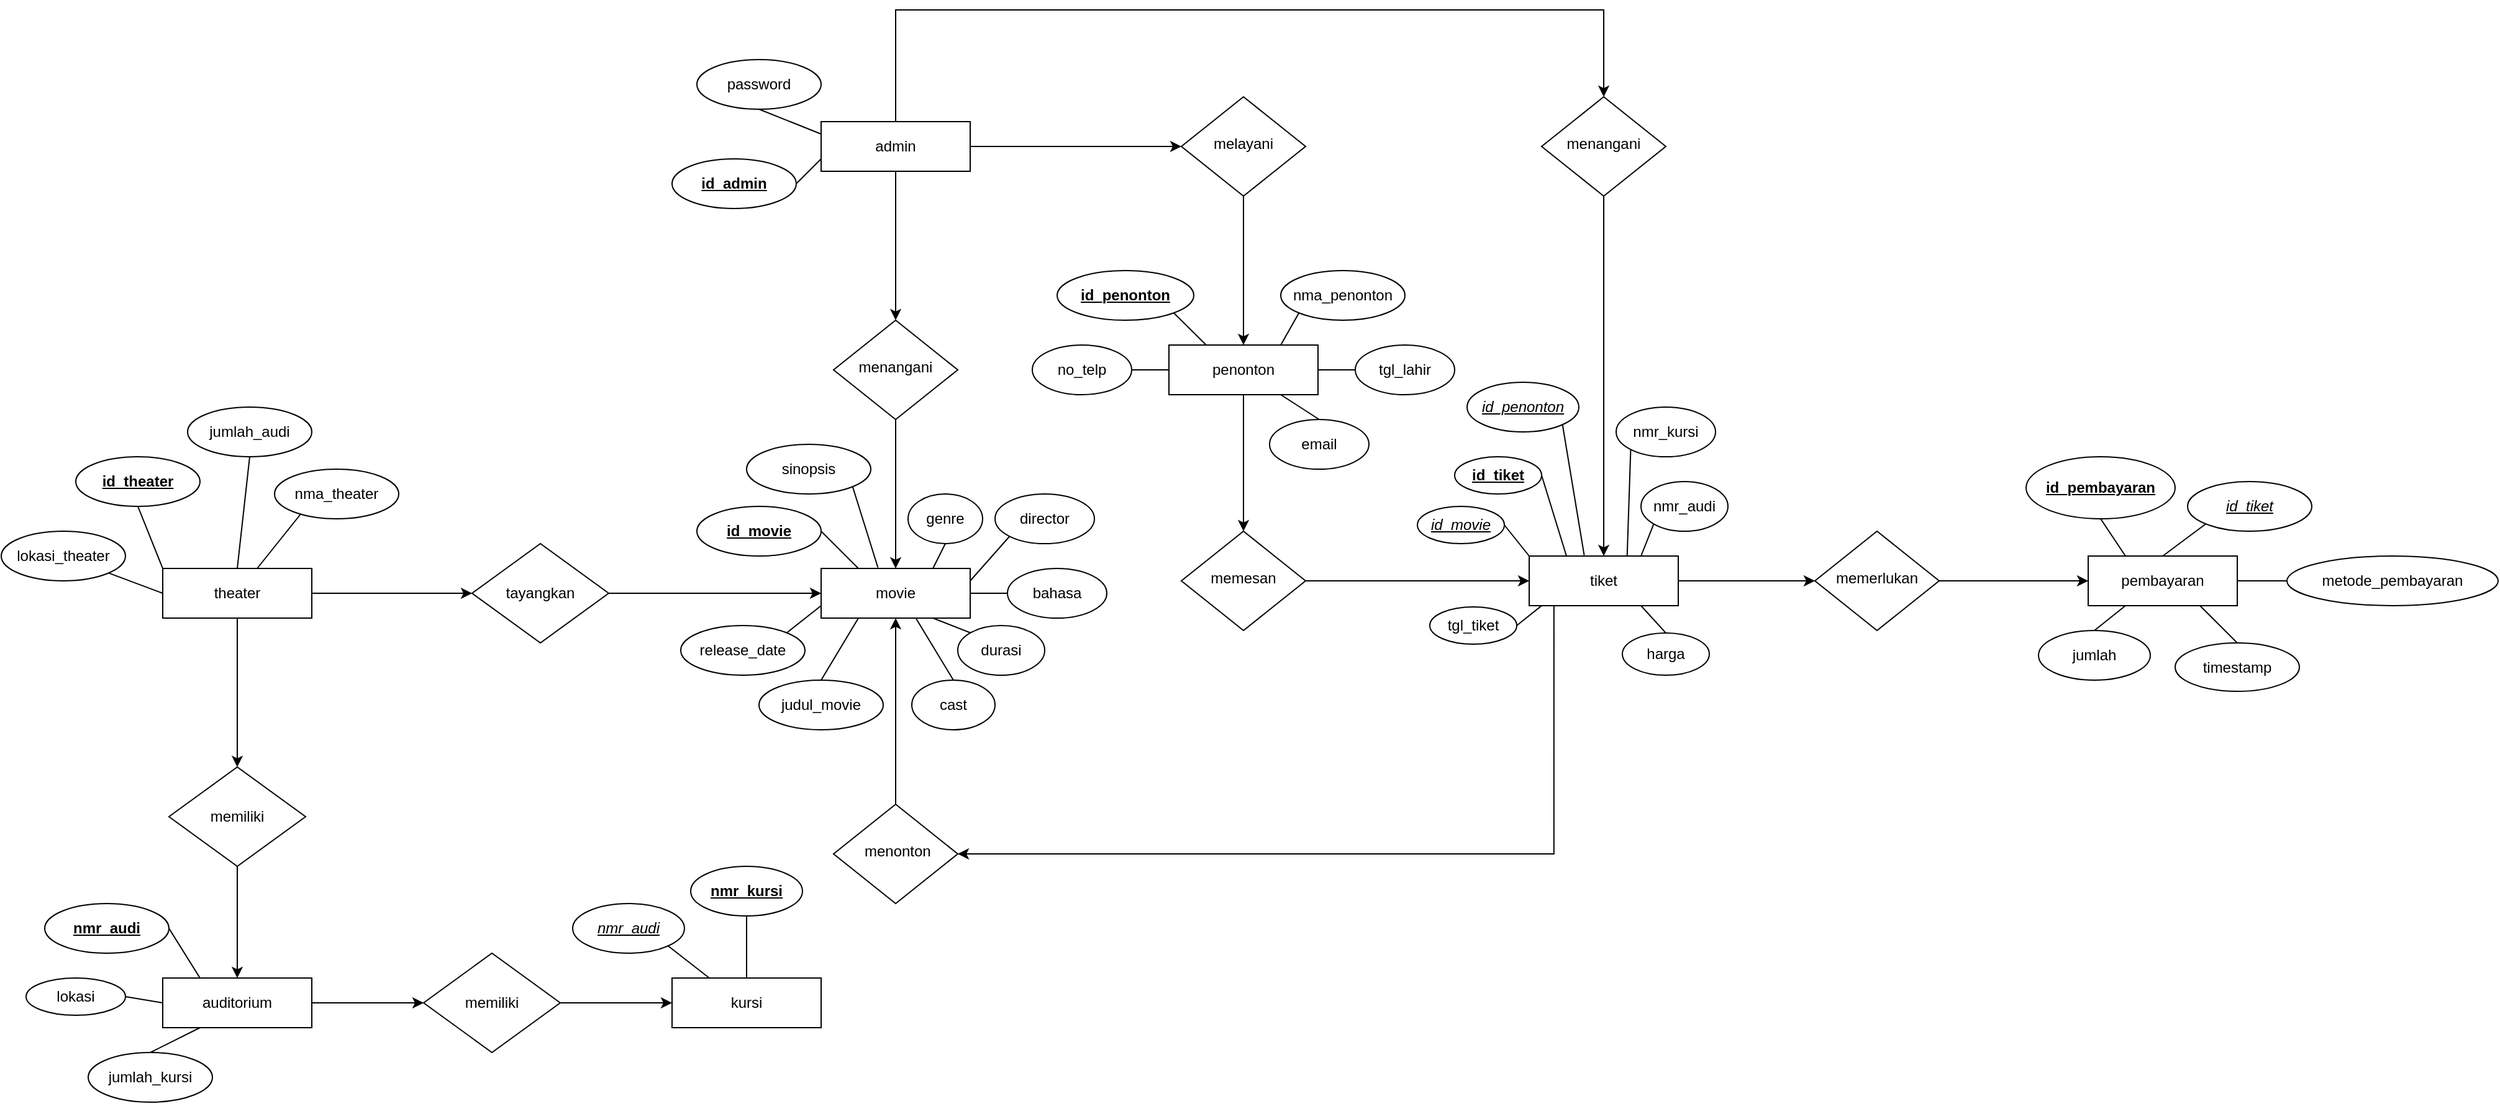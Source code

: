 <mxfile version="22.0.7" type="github">
  <diagram id="C5RBs43oDa-KdzZeNtuy" name="Page-1">
    <mxGraphModel dx="1035" dy="1710" grid="1" gridSize="10" guides="1" tooltips="1" connect="1" arrows="1" fold="1" page="1" pageScale="1" pageWidth="827" pageHeight="1169" math="0" shadow="0">
      <root>
        <mxCell id="WIyWlLk6GJQsqaUBKTNV-0" />
        <mxCell id="WIyWlLk6GJQsqaUBKTNV-1" parent="WIyWlLk6GJQsqaUBKTNV-0" />
        <mxCell id="_PKyM5IX76t0KB1Gp7Ri-10" style="edgeStyle=orthogonalEdgeStyle;rounded=0;orthogonalLoop=1;jettySize=auto;html=1;exitX=1;exitY=0.5;exitDx=0;exitDy=0;entryX=0;entryY=0.5;entryDx=0;entryDy=0;" parent="WIyWlLk6GJQsqaUBKTNV-1" source="WIyWlLk6GJQsqaUBKTNV-3" target="WIyWlLk6GJQsqaUBKTNV-6" edge="1">
          <mxGeometry relative="1" as="geometry" />
        </mxCell>
        <mxCell id="_PKyM5IX76t0KB1Gp7Ri-12" style="edgeStyle=orthogonalEdgeStyle;rounded=0;orthogonalLoop=1;jettySize=auto;html=1;exitX=0.5;exitY=1;exitDx=0;exitDy=0;entryX=0.5;entryY=0;entryDx=0;entryDy=0;" parent="WIyWlLk6GJQsqaUBKTNV-1" source="WIyWlLk6GJQsqaUBKTNV-3" target="_PKyM5IX76t0KB1Gp7Ri-1" edge="1">
          <mxGeometry relative="1" as="geometry" />
        </mxCell>
        <mxCell id="siYbV0HiUOZwd2Igdg8H-30" style="rounded=0;orthogonalLoop=1;jettySize=auto;html=1;exitX=0;exitY=0.75;exitDx=0;exitDy=0;entryX=1;entryY=0.5;entryDx=0;entryDy=0;endArrow=none;endFill=0;" edge="1" parent="WIyWlLk6GJQsqaUBKTNV-1" source="WIyWlLk6GJQsqaUBKTNV-3" target="siYbV0HiUOZwd2Igdg8H-27">
          <mxGeometry relative="1" as="geometry" />
        </mxCell>
        <mxCell id="siYbV0HiUOZwd2Igdg8H-31" style="rounded=0;orthogonalLoop=1;jettySize=auto;html=1;exitX=0;exitY=0.25;exitDx=0;exitDy=0;entryX=0.5;entryY=1;entryDx=0;entryDy=0;endArrow=none;endFill=0;" edge="1" parent="WIyWlLk6GJQsqaUBKTNV-1" source="WIyWlLk6GJQsqaUBKTNV-3" target="siYbV0HiUOZwd2Igdg8H-29">
          <mxGeometry relative="1" as="geometry" />
        </mxCell>
        <mxCell id="siYbV0HiUOZwd2Igdg8H-51" style="edgeStyle=orthogonalEdgeStyle;rounded=0;orthogonalLoop=1;jettySize=auto;html=1;exitX=0.5;exitY=0;exitDx=0;exitDy=0;entryX=0.5;entryY=0;entryDx=0;entryDy=0;" edge="1" parent="WIyWlLk6GJQsqaUBKTNV-1" source="WIyWlLk6GJQsqaUBKTNV-3" target="siYbV0HiUOZwd2Igdg8H-52">
          <mxGeometry relative="1" as="geometry">
            <mxPoint x="1380" y="-1130" as="targetPoint" />
            <Array as="points">
              <mxPoint x="900" y="-1080" />
              <mxPoint x="1470" y="-1080" />
            </Array>
          </mxGeometry>
        </mxCell>
        <mxCell id="WIyWlLk6GJQsqaUBKTNV-3" value="admin" style="rounded=1;whiteSpace=wrap;html=1;fontSize=12;glass=0;strokeWidth=1;shadow=0;arcSize=0;" parent="WIyWlLk6GJQsqaUBKTNV-1" vertex="1">
          <mxGeometry x="840" y="-990" width="120" height="40" as="geometry" />
        </mxCell>
        <mxCell id="_PKyM5IX76t0KB1Gp7Ri-16" style="edgeStyle=orthogonalEdgeStyle;rounded=0;orthogonalLoop=1;jettySize=auto;html=1;exitX=0.5;exitY=1;exitDx=0;exitDy=0;entryX=0.5;entryY=0;entryDx=0;entryDy=0;" parent="WIyWlLk6GJQsqaUBKTNV-1" source="WIyWlLk6GJQsqaUBKTNV-6" target="WIyWlLk6GJQsqaUBKTNV-11" edge="1">
          <mxGeometry relative="1" as="geometry" />
        </mxCell>
        <mxCell id="WIyWlLk6GJQsqaUBKTNV-6" value="melayani" style="rhombus;whiteSpace=wrap;html=1;shadow=0;fontFamily=Helvetica;fontSize=12;align=center;strokeWidth=1;spacing=6;spacingTop=-4;" parent="WIyWlLk6GJQsqaUBKTNV-1" vertex="1">
          <mxGeometry x="1130" y="-1010" width="100" height="80" as="geometry" />
        </mxCell>
        <mxCell id="siYbV0HiUOZwd2Igdg8H-17" style="rounded=0;orthogonalLoop=1;jettySize=auto;html=1;exitX=0.75;exitY=1;exitDx=0;exitDy=0;entryX=0;entryY=0;entryDx=0;entryDy=0;endArrow=none;endFill=0;" edge="1" parent="WIyWlLk6GJQsqaUBKTNV-1" source="WIyWlLk6GJQsqaUBKTNV-7" target="siYbV0HiUOZwd2Igdg8H-11">
          <mxGeometry relative="1" as="geometry" />
        </mxCell>
        <mxCell id="siYbV0HiUOZwd2Igdg8H-18" style="rounded=0;orthogonalLoop=1;jettySize=auto;html=1;exitX=1;exitY=0.5;exitDx=0;exitDy=0;entryX=0;entryY=0.5;entryDx=0;entryDy=0;endArrow=none;endFill=0;" edge="1" parent="WIyWlLk6GJQsqaUBKTNV-1" source="WIyWlLk6GJQsqaUBKTNV-7" target="siYbV0HiUOZwd2Igdg8H-10">
          <mxGeometry relative="1" as="geometry" />
        </mxCell>
        <mxCell id="siYbV0HiUOZwd2Igdg8H-20" style="rounded=0;orthogonalLoop=1;jettySize=auto;html=1;exitX=1;exitY=0.25;exitDx=0;exitDy=0;entryX=0;entryY=1;entryDx=0;entryDy=0;endArrow=none;endFill=0;" edge="1" parent="WIyWlLk6GJQsqaUBKTNV-1" source="WIyWlLk6GJQsqaUBKTNV-7" target="siYbV0HiUOZwd2Igdg8H-15">
          <mxGeometry relative="1" as="geometry" />
        </mxCell>
        <mxCell id="siYbV0HiUOZwd2Igdg8H-21" style="rounded=0;orthogonalLoop=1;jettySize=auto;html=1;exitX=0.381;exitY=-0.019;exitDx=0;exitDy=0;entryX=1;entryY=1;entryDx=0;entryDy=0;exitPerimeter=0;endArrow=none;endFill=0;" edge="1" parent="WIyWlLk6GJQsqaUBKTNV-1" source="WIyWlLk6GJQsqaUBKTNV-7" target="siYbV0HiUOZwd2Igdg8H-13">
          <mxGeometry relative="1" as="geometry" />
        </mxCell>
        <mxCell id="siYbV0HiUOZwd2Igdg8H-22" style="rounded=0;orthogonalLoop=1;jettySize=auto;html=1;exitX=0.25;exitY=1;exitDx=0;exitDy=0;entryX=0.5;entryY=0;entryDx=0;entryDy=0;endArrow=none;endFill=0;" edge="1" parent="WIyWlLk6GJQsqaUBKTNV-1" source="WIyWlLk6GJQsqaUBKTNV-7" target="siYbV0HiUOZwd2Igdg8H-7">
          <mxGeometry relative="1" as="geometry" />
        </mxCell>
        <mxCell id="siYbV0HiUOZwd2Igdg8H-23" style="rounded=0;orthogonalLoop=1;jettySize=auto;html=1;exitX=0;exitY=0.75;exitDx=0;exitDy=0;entryX=1;entryY=0;entryDx=0;entryDy=0;endArrow=none;endFill=0;" edge="1" parent="WIyWlLk6GJQsqaUBKTNV-1" source="WIyWlLk6GJQsqaUBKTNV-7" target="siYbV0HiUOZwd2Igdg8H-12">
          <mxGeometry relative="1" as="geometry" />
        </mxCell>
        <mxCell id="siYbV0HiUOZwd2Igdg8H-24" style="rounded=0;orthogonalLoop=1;jettySize=auto;html=1;exitX=0.636;exitY=1.004;exitDx=0;exitDy=0;entryX=0.5;entryY=0;entryDx=0;entryDy=0;endArrow=none;endFill=0;exitPerimeter=0;" edge="1" parent="WIyWlLk6GJQsqaUBKTNV-1" source="WIyWlLk6GJQsqaUBKTNV-7" target="siYbV0HiUOZwd2Igdg8H-14">
          <mxGeometry relative="1" as="geometry" />
        </mxCell>
        <mxCell id="siYbV0HiUOZwd2Igdg8H-25" style="rounded=0;orthogonalLoop=1;jettySize=auto;html=1;exitX=0.25;exitY=0;exitDx=0;exitDy=0;entryX=1;entryY=0.5;entryDx=0;entryDy=0;endArrow=none;endFill=0;" edge="1" parent="WIyWlLk6GJQsqaUBKTNV-1" source="WIyWlLk6GJQsqaUBKTNV-7" target="siYbV0HiUOZwd2Igdg8H-8">
          <mxGeometry relative="1" as="geometry" />
        </mxCell>
        <mxCell id="siYbV0HiUOZwd2Igdg8H-26" style="rounded=0;orthogonalLoop=1;jettySize=auto;html=1;exitX=0.75;exitY=0;exitDx=0;exitDy=0;entryX=0.5;entryY=1;entryDx=0;entryDy=0;endArrow=none;endFill=0;" edge="1" parent="WIyWlLk6GJQsqaUBKTNV-1" source="WIyWlLk6GJQsqaUBKTNV-7" target="siYbV0HiUOZwd2Igdg8H-9">
          <mxGeometry relative="1" as="geometry" />
        </mxCell>
        <mxCell id="WIyWlLk6GJQsqaUBKTNV-7" value="movie" style="rounded=1;whiteSpace=wrap;html=1;fontSize=12;glass=0;strokeWidth=1;shadow=0;arcSize=0;" parent="WIyWlLk6GJQsqaUBKTNV-1" vertex="1">
          <mxGeometry x="840" y="-630" width="120" height="40" as="geometry" />
        </mxCell>
        <mxCell id="_PKyM5IX76t0KB1Gp7Ri-24" style="edgeStyle=orthogonalEdgeStyle;rounded=0;orthogonalLoop=1;jettySize=auto;html=1;exitX=1;exitY=0.5;exitDx=0;exitDy=0;entryX=0;entryY=0.5;entryDx=0;entryDy=0;" parent="WIyWlLk6GJQsqaUBKTNV-1" source="WIyWlLk6GJQsqaUBKTNV-10" target="WIyWlLk6GJQsqaUBKTNV-12" edge="1">
          <mxGeometry relative="1" as="geometry">
            <Array as="points">
              <mxPoint x="1300" y="-620" />
              <mxPoint x="1300" y="-620" />
            </Array>
          </mxGeometry>
        </mxCell>
        <mxCell id="WIyWlLk6GJQsqaUBKTNV-10" value="memesan" style="rhombus;whiteSpace=wrap;html=1;shadow=0;fontFamily=Helvetica;fontSize=12;align=center;strokeWidth=1;spacing=6;spacingTop=-4;" parent="WIyWlLk6GJQsqaUBKTNV-1" vertex="1">
          <mxGeometry x="1130" y="-660" width="100" height="80" as="geometry" />
        </mxCell>
        <mxCell id="_PKyM5IX76t0KB1Gp7Ri-23" style="edgeStyle=orthogonalEdgeStyle;rounded=0;orthogonalLoop=1;jettySize=auto;html=1;exitX=0.5;exitY=1;exitDx=0;exitDy=0;entryX=0.5;entryY=0;entryDx=0;entryDy=0;" parent="WIyWlLk6GJQsqaUBKTNV-1" source="WIyWlLk6GJQsqaUBKTNV-11" target="WIyWlLk6GJQsqaUBKTNV-10" edge="1">
          <mxGeometry relative="1" as="geometry" />
        </mxCell>
        <mxCell id="siYbV0HiUOZwd2Igdg8H-39" style="rounded=0;orthogonalLoop=1;jettySize=auto;html=1;exitX=1;exitY=0.5;exitDx=0;exitDy=0;entryX=0;entryY=0.5;entryDx=0;entryDy=0;endArrow=none;endFill=0;" edge="1" parent="WIyWlLk6GJQsqaUBKTNV-1" source="WIyWlLk6GJQsqaUBKTNV-11" target="siYbV0HiUOZwd2Igdg8H-32">
          <mxGeometry relative="1" as="geometry" />
        </mxCell>
        <mxCell id="siYbV0HiUOZwd2Igdg8H-40" style="rounded=0;orthogonalLoop=1;jettySize=auto;html=1;exitX=0.75;exitY=0;exitDx=0;exitDy=0;entryX=0;entryY=1;entryDx=0;entryDy=0;endArrow=none;endFill=0;" edge="1" parent="WIyWlLk6GJQsqaUBKTNV-1" source="WIyWlLk6GJQsqaUBKTNV-11" target="siYbV0HiUOZwd2Igdg8H-34">
          <mxGeometry relative="1" as="geometry" />
        </mxCell>
        <mxCell id="siYbV0HiUOZwd2Igdg8H-41" style="rounded=0;orthogonalLoop=1;jettySize=auto;html=1;exitX=0.75;exitY=1;exitDx=0;exitDy=0;entryX=0.5;entryY=0;entryDx=0;entryDy=0;endArrow=none;endFill=0;" edge="1" parent="WIyWlLk6GJQsqaUBKTNV-1" source="WIyWlLk6GJQsqaUBKTNV-11" target="siYbV0HiUOZwd2Igdg8H-33">
          <mxGeometry relative="1" as="geometry" />
        </mxCell>
        <mxCell id="siYbV0HiUOZwd2Igdg8H-42" style="rounded=0;orthogonalLoop=1;jettySize=auto;html=1;exitX=0;exitY=0.5;exitDx=0;exitDy=0;entryX=1;entryY=0.5;entryDx=0;entryDy=0;endArrow=none;endFill=0;" edge="1" parent="WIyWlLk6GJQsqaUBKTNV-1" source="WIyWlLk6GJQsqaUBKTNV-11" target="siYbV0HiUOZwd2Igdg8H-38">
          <mxGeometry relative="1" as="geometry" />
        </mxCell>
        <mxCell id="siYbV0HiUOZwd2Igdg8H-43" style="rounded=0;orthogonalLoop=1;jettySize=auto;html=1;exitX=0.25;exitY=0;exitDx=0;exitDy=0;entryX=1;entryY=1;entryDx=0;entryDy=0;endArrow=none;endFill=0;" edge="1" parent="WIyWlLk6GJQsqaUBKTNV-1" source="WIyWlLk6GJQsqaUBKTNV-11" target="siYbV0HiUOZwd2Igdg8H-35">
          <mxGeometry relative="1" as="geometry" />
        </mxCell>
        <mxCell id="WIyWlLk6GJQsqaUBKTNV-11" value="penonton" style="rounded=1;whiteSpace=wrap;html=1;fontSize=12;glass=0;strokeWidth=1;shadow=0;arcSize=0;" parent="WIyWlLk6GJQsqaUBKTNV-1" vertex="1">
          <mxGeometry x="1120" y="-810" width="120" height="40" as="geometry" />
        </mxCell>
        <mxCell id="H7lzsLQxyqfOXOnWuKf4-11" style="edgeStyle=orthogonalEdgeStyle;rounded=0;orthogonalLoop=1;jettySize=auto;html=1;entryX=0;entryY=0.5;entryDx=0;entryDy=0;exitX=1;exitY=0.5;exitDx=0;exitDy=0;" parent="WIyWlLk6GJQsqaUBKTNV-1" source="WIyWlLk6GJQsqaUBKTNV-12" target="H7lzsLQxyqfOXOnWuKf4-3" edge="1">
          <mxGeometry relative="1" as="geometry">
            <mxPoint x="1580" y="-530" as="sourcePoint" />
          </mxGeometry>
        </mxCell>
        <mxCell id="_PKyM5IX76t0KB1Gp7Ri-25" style="edgeStyle=orthogonalEdgeStyle;rounded=0;orthogonalLoop=1;jettySize=auto;html=1;exitX=0.166;exitY=0.983;exitDx=0;exitDy=0;entryX=1;entryY=0.5;entryDx=0;entryDy=0;exitPerimeter=0;" parent="WIyWlLk6GJQsqaUBKTNV-1" source="WIyWlLk6GJQsqaUBKTNV-12" target="H7lzsLQxyqfOXOnWuKf4-21" edge="1">
          <mxGeometry relative="1" as="geometry">
            <Array as="points">
              <mxPoint x="1430" y="-400" />
            </Array>
          </mxGeometry>
        </mxCell>
        <mxCell id="siYbV0HiUOZwd2Igdg8H-61" style="rounded=0;orthogonalLoop=1;jettySize=auto;html=1;exitX=0.25;exitY=0;exitDx=0;exitDy=0;entryX=1;entryY=0.5;entryDx=0;entryDy=0;endArrow=none;endFill=0;" edge="1" parent="WIyWlLk6GJQsqaUBKTNV-1" source="WIyWlLk6GJQsqaUBKTNV-12" target="siYbV0HiUOZwd2Igdg8H-47">
          <mxGeometry relative="1" as="geometry" />
        </mxCell>
        <mxCell id="siYbV0HiUOZwd2Igdg8H-62" style="rounded=0;orthogonalLoop=1;jettySize=auto;html=1;exitX=0.369;exitY=-0.017;exitDx=0;exitDy=0;entryX=1;entryY=1;entryDx=0;entryDy=0;endArrow=none;endFill=0;exitPerimeter=0;" edge="1" parent="WIyWlLk6GJQsqaUBKTNV-1" source="WIyWlLk6GJQsqaUBKTNV-12" target="siYbV0HiUOZwd2Igdg8H-57">
          <mxGeometry relative="1" as="geometry" />
        </mxCell>
        <mxCell id="siYbV0HiUOZwd2Igdg8H-63" style="rounded=0;orthogonalLoop=1;jettySize=auto;html=1;exitX=0.657;exitY=0.002;exitDx=0;exitDy=0;entryX=0;entryY=1;entryDx=0;entryDy=0;endArrow=none;endFill=0;exitPerimeter=0;" edge="1" parent="WIyWlLk6GJQsqaUBKTNV-1" source="WIyWlLk6GJQsqaUBKTNV-12" target="siYbV0HiUOZwd2Igdg8H-56">
          <mxGeometry relative="1" as="geometry" />
        </mxCell>
        <mxCell id="siYbV0HiUOZwd2Igdg8H-64" style="rounded=0;orthogonalLoop=1;jettySize=auto;html=1;exitX=0.75;exitY=0;exitDx=0;exitDy=0;entryX=0;entryY=1;entryDx=0;entryDy=0;endArrow=none;endFill=0;" edge="1" parent="WIyWlLk6GJQsqaUBKTNV-1" source="WIyWlLk6GJQsqaUBKTNV-12" target="siYbV0HiUOZwd2Igdg8H-49">
          <mxGeometry relative="1" as="geometry" />
        </mxCell>
        <mxCell id="siYbV0HiUOZwd2Igdg8H-65" style="rounded=0;orthogonalLoop=1;jettySize=auto;html=1;exitX=0.75;exitY=1;exitDx=0;exitDy=0;entryX=0.5;entryY=0;entryDx=0;entryDy=0;endArrow=none;endFill=0;" edge="1" parent="WIyWlLk6GJQsqaUBKTNV-1" source="WIyWlLk6GJQsqaUBKTNV-12" target="siYbV0HiUOZwd2Igdg8H-58">
          <mxGeometry relative="1" as="geometry" />
        </mxCell>
        <mxCell id="siYbV0HiUOZwd2Igdg8H-66" style="rounded=0;orthogonalLoop=1;jettySize=auto;html=1;exitX=0.097;exitY=0.967;exitDx=0;exitDy=0;entryX=1;entryY=0.5;entryDx=0;entryDy=0;endArrow=none;endFill=0;exitPerimeter=0;" edge="1" parent="WIyWlLk6GJQsqaUBKTNV-1" source="WIyWlLk6GJQsqaUBKTNV-12" target="siYbV0HiUOZwd2Igdg8H-59">
          <mxGeometry relative="1" as="geometry" />
        </mxCell>
        <mxCell id="siYbV0HiUOZwd2Igdg8H-67" style="rounded=0;orthogonalLoop=1;jettySize=auto;html=1;exitX=0;exitY=0;exitDx=0;exitDy=0;entryX=1;entryY=0.5;entryDx=0;entryDy=0;endArrow=none;endFill=0;" edge="1" parent="WIyWlLk6GJQsqaUBKTNV-1" source="WIyWlLk6GJQsqaUBKTNV-12" target="siYbV0HiUOZwd2Igdg8H-60">
          <mxGeometry relative="1" as="geometry" />
        </mxCell>
        <mxCell id="WIyWlLk6GJQsqaUBKTNV-12" value="tiket" style="rounded=1;whiteSpace=wrap;html=1;fontSize=12;glass=0;strokeWidth=1;shadow=0;arcSize=0;" parent="WIyWlLk6GJQsqaUBKTNV-1" vertex="1">
          <mxGeometry x="1410" y="-640" width="120" height="40" as="geometry" />
        </mxCell>
        <mxCell id="siYbV0HiUOZwd2Igdg8H-82" style="rounded=0;orthogonalLoop=1;jettySize=auto;html=1;exitX=0.25;exitY=0;exitDx=0;exitDy=0;entryX=0.5;entryY=1;entryDx=0;entryDy=0;endArrow=none;endFill=0;" edge="1" parent="WIyWlLk6GJQsqaUBKTNV-1" source="0pmJgNY4Z6x7X1kbjib6-4" target="siYbV0HiUOZwd2Igdg8H-77">
          <mxGeometry relative="1" as="geometry" />
        </mxCell>
        <mxCell id="siYbV0HiUOZwd2Igdg8H-83" style="rounded=0;orthogonalLoop=1;jettySize=auto;html=1;exitX=0.5;exitY=0;exitDx=0;exitDy=0;entryX=0;entryY=1;entryDx=0;entryDy=0;endArrow=none;endFill=0;" edge="1" parent="WIyWlLk6GJQsqaUBKTNV-1" source="0pmJgNY4Z6x7X1kbjib6-4" target="siYbV0HiUOZwd2Igdg8H-80">
          <mxGeometry relative="1" as="geometry" />
        </mxCell>
        <mxCell id="siYbV0HiUOZwd2Igdg8H-84" style="rounded=0;orthogonalLoop=1;jettySize=auto;html=1;exitX=1;exitY=0.5;exitDx=0;exitDy=0;entryX=0;entryY=0.5;entryDx=0;entryDy=0;endArrow=none;endFill=0;" edge="1" parent="WIyWlLk6GJQsqaUBKTNV-1" source="0pmJgNY4Z6x7X1kbjib6-4" target="siYbV0HiUOZwd2Igdg8H-81">
          <mxGeometry relative="1" as="geometry" />
        </mxCell>
        <mxCell id="siYbV0HiUOZwd2Igdg8H-85" style="rounded=0;orthogonalLoop=1;jettySize=auto;html=1;exitX=0.75;exitY=1;exitDx=0;exitDy=0;entryX=0.5;entryY=0;entryDx=0;entryDy=0;endArrow=none;endFill=0;" edge="1" parent="WIyWlLk6GJQsqaUBKTNV-1" source="0pmJgNY4Z6x7X1kbjib6-4" target="siYbV0HiUOZwd2Igdg8H-79">
          <mxGeometry relative="1" as="geometry" />
        </mxCell>
        <mxCell id="siYbV0HiUOZwd2Igdg8H-86" style="rounded=0;orthogonalLoop=1;jettySize=auto;html=1;exitX=0.25;exitY=1;exitDx=0;exitDy=0;entryX=0.5;entryY=0;entryDx=0;entryDy=0;endArrow=none;endFill=0;" edge="1" parent="WIyWlLk6GJQsqaUBKTNV-1" source="0pmJgNY4Z6x7X1kbjib6-4" target="siYbV0HiUOZwd2Igdg8H-78">
          <mxGeometry relative="1" as="geometry" />
        </mxCell>
        <mxCell id="0pmJgNY4Z6x7X1kbjib6-4" value="pembayaran" style="rounded=1;whiteSpace=wrap;html=1;fontSize=12;glass=0;strokeWidth=1;shadow=0;arcSize=0;" parent="WIyWlLk6GJQsqaUBKTNV-1" vertex="1">
          <mxGeometry x="1860" y="-640" width="120" height="40" as="geometry" />
        </mxCell>
        <mxCell id="H7lzsLQxyqfOXOnWuKf4-13" value="" style="edgeStyle=orthogonalEdgeStyle;rounded=0;orthogonalLoop=1;jettySize=auto;html=1;exitX=1;exitY=0.5;exitDx=0;exitDy=0;entryX=0;entryY=0.5;entryDx=0;entryDy=0;" parent="WIyWlLk6GJQsqaUBKTNV-1" source="H7lzsLQxyqfOXOnWuKf4-3" target="0pmJgNY4Z6x7X1kbjib6-4" edge="1">
          <mxGeometry relative="1" as="geometry" />
        </mxCell>
        <mxCell id="H7lzsLQxyqfOXOnWuKf4-3" value="memerlukan" style="rhombus;whiteSpace=wrap;html=1;shadow=0;fontFamily=Helvetica;fontSize=12;align=center;strokeWidth=1;spacing=6;spacingTop=-4;" parent="WIyWlLk6GJQsqaUBKTNV-1" vertex="1">
          <mxGeometry x="1640" y="-660" width="100" height="80" as="geometry" />
        </mxCell>
        <mxCell id="_PKyM5IX76t0KB1Gp7Ri-26" style="edgeStyle=orthogonalEdgeStyle;rounded=0;orthogonalLoop=1;jettySize=auto;html=1;exitX=0.5;exitY=0;exitDx=0;exitDy=0;entryX=0.5;entryY=1;entryDx=0;entryDy=0;" parent="WIyWlLk6GJQsqaUBKTNV-1" source="H7lzsLQxyqfOXOnWuKf4-21" target="WIyWlLk6GJQsqaUBKTNV-7" edge="1">
          <mxGeometry relative="1" as="geometry" />
        </mxCell>
        <mxCell id="H7lzsLQxyqfOXOnWuKf4-21" value="&amp;nbsp;menonton" style="rhombus;whiteSpace=wrap;html=1;shadow=0;fontFamily=Helvetica;fontSize=12;align=center;strokeWidth=1;spacing=6;spacingTop=-4;" parent="WIyWlLk6GJQsqaUBKTNV-1" vertex="1">
          <mxGeometry x="850" y="-440" width="100" height="80" as="geometry" />
        </mxCell>
        <mxCell id="_PKyM5IX76t0KB1Gp7Ri-20" style="edgeStyle=orthogonalEdgeStyle;rounded=0;orthogonalLoop=1;jettySize=auto;html=1;exitX=0.5;exitY=1;exitDx=0;exitDy=0;entryX=0.5;entryY=0;entryDx=0;entryDy=0;" parent="WIyWlLk6GJQsqaUBKTNV-1" source="_PKyM5IX76t0KB1Gp7Ri-1" target="WIyWlLk6GJQsqaUBKTNV-7" edge="1">
          <mxGeometry relative="1" as="geometry" />
        </mxCell>
        <mxCell id="_PKyM5IX76t0KB1Gp7Ri-1" value="menangani" style="rhombus;whiteSpace=wrap;html=1;shadow=0;fontFamily=Helvetica;fontSize=12;align=center;strokeWidth=1;spacing=6;spacingTop=-4;" parent="WIyWlLk6GJQsqaUBKTNV-1" vertex="1">
          <mxGeometry x="850" y="-830" width="100" height="80" as="geometry" />
        </mxCell>
        <mxCell id="_PKyM5IX76t0KB1Gp7Ri-21" style="edgeStyle=orthogonalEdgeStyle;rounded=0;orthogonalLoop=1;jettySize=auto;html=1;exitX=1;exitY=0.5;exitDx=0;exitDy=0;entryX=0;entryY=0.5;entryDx=0;entryDy=0;" parent="WIyWlLk6GJQsqaUBKTNV-1" source="_PKyM5IX76t0KB1Gp7Ri-5" target="_PKyM5IX76t0KB1Gp7Ri-6" edge="1">
          <mxGeometry relative="1" as="geometry" />
        </mxCell>
        <mxCell id="siYbV0HiUOZwd2Igdg8H-2" style="rounded=0;orthogonalLoop=1;jettySize=auto;html=1;entryX=0.5;entryY=1;entryDx=0;entryDy=0;endArrow=none;endFill=0;exitX=0;exitY=0;exitDx=0;exitDy=0;" edge="1" parent="WIyWlLk6GJQsqaUBKTNV-1" source="_PKyM5IX76t0KB1Gp7Ri-5" target="siYbV0HiUOZwd2Igdg8H-0">
          <mxGeometry relative="1" as="geometry" />
        </mxCell>
        <mxCell id="siYbV0HiUOZwd2Igdg8H-3" style="rounded=0;orthogonalLoop=1;jettySize=auto;html=1;entryX=0.5;entryY=0;entryDx=0;entryDy=0;endArrow=none;endFill=0;" edge="1" parent="WIyWlLk6GJQsqaUBKTNV-1" source="_PKyM5IX76t0KB1Gp7Ri-5" target="siYbV0HiUOZwd2Igdg8H-1">
          <mxGeometry relative="1" as="geometry" />
        </mxCell>
        <mxCell id="siYbV0HiUOZwd2Igdg8H-5" value="" style="rounded=0;orthogonalLoop=1;jettySize=auto;html=1;endArrow=none;endFill=0;exitX=0;exitY=0.5;exitDx=0;exitDy=0;" edge="1" parent="WIyWlLk6GJQsqaUBKTNV-1" source="_PKyM5IX76t0KB1Gp7Ri-5" target="siYbV0HiUOZwd2Igdg8H-4">
          <mxGeometry relative="1" as="geometry" />
        </mxCell>
        <mxCell id="siYbV0HiUOZwd2Igdg8H-54" style="rounded=0;orthogonalLoop=1;jettySize=auto;html=1;exitX=0.5;exitY=0;exitDx=0;exitDy=0;endArrow=none;endFill=0;entryX=0.5;entryY=1;entryDx=0;entryDy=0;" edge="1" parent="WIyWlLk6GJQsqaUBKTNV-1" source="_PKyM5IX76t0KB1Gp7Ri-5" target="siYbV0HiUOZwd2Igdg8H-55">
          <mxGeometry relative="1" as="geometry">
            <mxPoint x="430" y="-700" as="targetPoint" />
          </mxGeometry>
        </mxCell>
        <mxCell id="siYbV0HiUOZwd2Igdg8H-69" style="edgeStyle=orthogonalEdgeStyle;rounded=0;orthogonalLoop=1;jettySize=auto;html=1;entryX=0.5;entryY=0;entryDx=0;entryDy=0;" edge="1" parent="WIyWlLk6GJQsqaUBKTNV-1" source="_PKyM5IX76t0KB1Gp7Ri-5" target="siYbV0HiUOZwd2Igdg8H-68">
          <mxGeometry relative="1" as="geometry" />
        </mxCell>
        <mxCell id="_PKyM5IX76t0KB1Gp7Ri-5" value="theater" style="rounded=1;whiteSpace=wrap;html=1;fontSize=12;glass=0;strokeWidth=1;shadow=0;arcSize=0;" parent="WIyWlLk6GJQsqaUBKTNV-1" vertex="1">
          <mxGeometry x="310" y="-630" width="120" height="40" as="geometry" />
        </mxCell>
        <mxCell id="_PKyM5IX76t0KB1Gp7Ri-22" style="edgeStyle=orthogonalEdgeStyle;rounded=0;orthogonalLoop=1;jettySize=auto;html=1;exitX=1;exitY=0.5;exitDx=0;exitDy=0;entryX=0;entryY=0.5;entryDx=0;entryDy=0;" parent="WIyWlLk6GJQsqaUBKTNV-1" source="_PKyM5IX76t0KB1Gp7Ri-6" target="WIyWlLk6GJQsqaUBKTNV-7" edge="1">
          <mxGeometry relative="1" as="geometry" />
        </mxCell>
        <mxCell id="_PKyM5IX76t0KB1Gp7Ri-6" value="tayangkan" style="rhombus;whiteSpace=wrap;html=1;rounded=1;glass=0;strokeWidth=1;shadow=0;arcSize=0;" parent="WIyWlLk6GJQsqaUBKTNV-1" vertex="1">
          <mxGeometry x="559" y="-650" width="110" height="80" as="geometry" />
        </mxCell>
        <mxCell id="siYbV0HiUOZwd2Igdg8H-0" value="id_theater" style="ellipse;whiteSpace=wrap;html=1;fontStyle=5" vertex="1" parent="WIyWlLk6GJQsqaUBKTNV-1">
          <mxGeometry x="240" y="-720" width="100" height="40" as="geometry" />
        </mxCell>
        <mxCell id="siYbV0HiUOZwd2Igdg8H-1" value="nma_theater" style="ellipse;whiteSpace=wrap;html=1;" vertex="1" parent="WIyWlLk6GJQsqaUBKTNV-1">
          <mxGeometry x="400" y="-710" width="100" height="40" as="geometry" />
        </mxCell>
        <mxCell id="siYbV0HiUOZwd2Igdg8H-4" value="lokasi_theater" style="ellipse;whiteSpace=wrap;html=1;" vertex="1" parent="WIyWlLk6GJQsqaUBKTNV-1">
          <mxGeometry x="180" y="-660" width="100" height="40" as="geometry" />
        </mxCell>
        <mxCell id="siYbV0HiUOZwd2Igdg8H-7" value="judul_movie" style="ellipse;whiteSpace=wrap;html=1;" vertex="1" parent="WIyWlLk6GJQsqaUBKTNV-1">
          <mxGeometry x="790" y="-540" width="100" height="40" as="geometry" />
        </mxCell>
        <mxCell id="siYbV0HiUOZwd2Igdg8H-8" value="id_movie" style="ellipse;whiteSpace=wrap;html=1;fontStyle=5" vertex="1" parent="WIyWlLk6GJQsqaUBKTNV-1">
          <mxGeometry x="740" y="-680" width="100" height="40" as="geometry" />
        </mxCell>
        <mxCell id="siYbV0HiUOZwd2Igdg8H-9" value="genre" style="ellipse;whiteSpace=wrap;html=1;" vertex="1" parent="WIyWlLk6GJQsqaUBKTNV-1">
          <mxGeometry x="910" y="-690" width="60" height="40" as="geometry" />
        </mxCell>
        <mxCell id="siYbV0HiUOZwd2Igdg8H-10" value="bahasa" style="ellipse;whiteSpace=wrap;html=1;" vertex="1" parent="WIyWlLk6GJQsqaUBKTNV-1">
          <mxGeometry x="990" y="-630" width="80" height="40" as="geometry" />
        </mxCell>
        <mxCell id="siYbV0HiUOZwd2Igdg8H-11" value="durasi" style="ellipse;whiteSpace=wrap;html=1;" vertex="1" parent="WIyWlLk6GJQsqaUBKTNV-1">
          <mxGeometry x="950" y="-584" width="70" height="40" as="geometry" />
        </mxCell>
        <mxCell id="siYbV0HiUOZwd2Igdg8H-12" value="release_date" style="ellipse;whiteSpace=wrap;html=1;" vertex="1" parent="WIyWlLk6GJQsqaUBKTNV-1">
          <mxGeometry x="727" y="-584" width="100" height="40" as="geometry" />
        </mxCell>
        <mxCell id="siYbV0HiUOZwd2Igdg8H-13" value="sinopsis" style="ellipse;whiteSpace=wrap;html=1;" vertex="1" parent="WIyWlLk6GJQsqaUBKTNV-1">
          <mxGeometry x="780" y="-730" width="100" height="40" as="geometry" />
        </mxCell>
        <mxCell id="siYbV0HiUOZwd2Igdg8H-14" value="cast" style="ellipse;whiteSpace=wrap;html=1;" vertex="1" parent="WIyWlLk6GJQsqaUBKTNV-1">
          <mxGeometry x="913" y="-540" width="67" height="40" as="geometry" />
        </mxCell>
        <mxCell id="siYbV0HiUOZwd2Igdg8H-15" value="director" style="ellipse;whiteSpace=wrap;html=1;" vertex="1" parent="WIyWlLk6GJQsqaUBKTNV-1">
          <mxGeometry x="980" y="-690" width="80" height="40" as="geometry" />
        </mxCell>
        <mxCell id="siYbV0HiUOZwd2Igdg8H-27" value="id_admin" style="ellipse;whiteSpace=wrap;html=1;fontStyle=5" vertex="1" parent="WIyWlLk6GJQsqaUBKTNV-1">
          <mxGeometry x="720" y="-960" width="100" height="40" as="geometry" />
        </mxCell>
        <mxCell id="siYbV0HiUOZwd2Igdg8H-29" value="password" style="ellipse;whiteSpace=wrap;html=1;" vertex="1" parent="WIyWlLk6GJQsqaUBKTNV-1">
          <mxGeometry x="740" y="-1040" width="100" height="40" as="geometry" />
        </mxCell>
        <mxCell id="siYbV0HiUOZwd2Igdg8H-32" value="tgl_lahir" style="ellipse;whiteSpace=wrap;html=1;" vertex="1" parent="WIyWlLk6GJQsqaUBKTNV-1">
          <mxGeometry x="1270" y="-810" width="80" height="40" as="geometry" />
        </mxCell>
        <mxCell id="siYbV0HiUOZwd2Igdg8H-33" value="email" style="ellipse;whiteSpace=wrap;html=1;" vertex="1" parent="WIyWlLk6GJQsqaUBKTNV-1">
          <mxGeometry x="1201" y="-750" width="80" height="40" as="geometry" />
        </mxCell>
        <mxCell id="siYbV0HiUOZwd2Igdg8H-34" value="nma_penonton" style="ellipse;whiteSpace=wrap;html=1;" vertex="1" parent="WIyWlLk6GJQsqaUBKTNV-1">
          <mxGeometry x="1210" y="-870" width="100" height="40" as="geometry" />
        </mxCell>
        <mxCell id="siYbV0HiUOZwd2Igdg8H-35" value="id_penonton" style="ellipse;whiteSpace=wrap;html=1;fontStyle=5" vertex="1" parent="WIyWlLk6GJQsqaUBKTNV-1">
          <mxGeometry x="1030" y="-870" width="110" height="40" as="geometry" />
        </mxCell>
        <mxCell id="siYbV0HiUOZwd2Igdg8H-38" value="no_telp" style="ellipse;whiteSpace=wrap;html=1;" vertex="1" parent="WIyWlLk6GJQsqaUBKTNV-1">
          <mxGeometry x="1010" y="-810" width="80" height="40" as="geometry" />
        </mxCell>
        <mxCell id="siYbV0HiUOZwd2Igdg8H-47" value="id_tiket" style="ellipse;whiteSpace=wrap;html=1;fontStyle=5" vertex="1" parent="WIyWlLk6GJQsqaUBKTNV-1">
          <mxGeometry x="1350" y="-720" width="70" height="30" as="geometry" />
        </mxCell>
        <mxCell id="siYbV0HiUOZwd2Igdg8H-49" value="nmr_audi" style="ellipse;whiteSpace=wrap;html=1;" vertex="1" parent="WIyWlLk6GJQsqaUBKTNV-1">
          <mxGeometry x="1500" y="-700" width="70" height="40" as="geometry" />
        </mxCell>
        <mxCell id="siYbV0HiUOZwd2Igdg8H-53" style="edgeStyle=orthogonalEdgeStyle;rounded=0;orthogonalLoop=1;jettySize=auto;html=1;entryX=0.5;entryY=0;entryDx=0;entryDy=0;" edge="1" parent="WIyWlLk6GJQsqaUBKTNV-1" source="siYbV0HiUOZwd2Igdg8H-52" target="WIyWlLk6GJQsqaUBKTNV-12">
          <mxGeometry relative="1" as="geometry" />
        </mxCell>
        <mxCell id="siYbV0HiUOZwd2Igdg8H-52" value="menangani" style="rhombus;whiteSpace=wrap;html=1;shadow=0;fontFamily=Helvetica;fontSize=12;align=center;strokeWidth=1;spacing=6;spacingTop=-4;" vertex="1" parent="WIyWlLk6GJQsqaUBKTNV-1">
          <mxGeometry x="1420" y="-1010" width="100" height="80" as="geometry" />
        </mxCell>
        <mxCell id="siYbV0HiUOZwd2Igdg8H-55" value="jumlah_audi" style="ellipse;whiteSpace=wrap;html=1;fontStyle=0" vertex="1" parent="WIyWlLk6GJQsqaUBKTNV-1">
          <mxGeometry x="330" y="-760" width="100" height="40" as="geometry" />
        </mxCell>
        <mxCell id="siYbV0HiUOZwd2Igdg8H-56" value="nmr_kursi" style="ellipse;whiteSpace=wrap;html=1;" vertex="1" parent="WIyWlLk6GJQsqaUBKTNV-1">
          <mxGeometry x="1480" y="-760" width="80" height="40" as="geometry" />
        </mxCell>
        <mxCell id="siYbV0HiUOZwd2Igdg8H-57" value="id_penonton" style="ellipse;whiteSpace=wrap;html=1;fontStyle=6" vertex="1" parent="WIyWlLk6GJQsqaUBKTNV-1">
          <mxGeometry x="1360" y="-780" width="90" height="40" as="geometry" />
        </mxCell>
        <mxCell id="siYbV0HiUOZwd2Igdg8H-58" value="&lt;span style=&quot;font-style: normal;&quot;&gt;harga&lt;/span&gt;" style="ellipse;whiteSpace=wrap;html=1;fontStyle=2" vertex="1" parent="WIyWlLk6GJQsqaUBKTNV-1">
          <mxGeometry x="1485" y="-578" width="70" height="34" as="geometry" />
        </mxCell>
        <mxCell id="siYbV0HiUOZwd2Igdg8H-59" value="tgl_tiket" style="ellipse;whiteSpace=wrap;html=1;" vertex="1" parent="WIyWlLk6GJQsqaUBKTNV-1">
          <mxGeometry x="1330" y="-599" width="70" height="30" as="geometry" />
        </mxCell>
        <mxCell id="siYbV0HiUOZwd2Igdg8H-60" value="&lt;i&gt;id_movie&lt;/i&gt;" style="ellipse;whiteSpace=wrap;html=1;fontStyle=4" vertex="1" parent="WIyWlLk6GJQsqaUBKTNV-1">
          <mxGeometry x="1320" y="-680" width="70" height="30" as="geometry" />
        </mxCell>
        <mxCell id="siYbV0HiUOZwd2Igdg8H-71" style="edgeStyle=orthogonalEdgeStyle;rounded=0;orthogonalLoop=1;jettySize=auto;html=1;entryX=0.5;entryY=0;entryDx=0;entryDy=0;" edge="1" parent="WIyWlLk6GJQsqaUBKTNV-1" source="siYbV0HiUOZwd2Igdg8H-68" target="siYbV0HiUOZwd2Igdg8H-70">
          <mxGeometry relative="1" as="geometry" />
        </mxCell>
        <mxCell id="siYbV0HiUOZwd2Igdg8H-68" value="memiliki" style="rhombus;whiteSpace=wrap;html=1;rounded=1;glass=0;strokeWidth=1;shadow=0;arcSize=0;" vertex="1" parent="WIyWlLk6GJQsqaUBKTNV-1">
          <mxGeometry x="315" y="-470" width="110" height="80" as="geometry" />
        </mxCell>
        <mxCell id="siYbV0HiUOZwd2Igdg8H-73" style="edgeStyle=orthogonalEdgeStyle;rounded=0;orthogonalLoop=1;jettySize=auto;html=1;entryX=0;entryY=0.5;entryDx=0;entryDy=0;" edge="1" parent="WIyWlLk6GJQsqaUBKTNV-1" source="siYbV0HiUOZwd2Igdg8H-70" target="siYbV0HiUOZwd2Igdg8H-72">
          <mxGeometry relative="1" as="geometry" />
        </mxCell>
        <mxCell id="siYbV0HiUOZwd2Igdg8H-88" style="rounded=0;orthogonalLoop=1;jettySize=auto;html=1;exitX=0.25;exitY=0;exitDx=0;exitDy=0;entryX=1;entryY=0.5;entryDx=0;entryDy=0;endArrow=none;endFill=0;" edge="1" parent="WIyWlLk6GJQsqaUBKTNV-1" source="siYbV0HiUOZwd2Igdg8H-70" target="siYbV0HiUOZwd2Igdg8H-87">
          <mxGeometry relative="1" as="geometry" />
        </mxCell>
        <mxCell id="siYbV0HiUOZwd2Igdg8H-90" style="rounded=0;orthogonalLoop=1;jettySize=auto;html=1;exitX=0;exitY=0.5;exitDx=0;exitDy=0;entryX=1;entryY=0.5;entryDx=0;entryDy=0;endArrow=none;endFill=0;" edge="1" parent="WIyWlLk6GJQsqaUBKTNV-1" source="siYbV0HiUOZwd2Igdg8H-70" target="siYbV0HiUOZwd2Igdg8H-89">
          <mxGeometry relative="1" as="geometry" />
        </mxCell>
        <mxCell id="siYbV0HiUOZwd2Igdg8H-94" style="rounded=0;orthogonalLoop=1;jettySize=auto;html=1;exitX=0.25;exitY=1;exitDx=0;exitDy=0;entryX=0.5;entryY=0;entryDx=0;entryDy=0;endArrow=none;endFill=0;" edge="1" parent="WIyWlLk6GJQsqaUBKTNV-1" source="siYbV0HiUOZwd2Igdg8H-70" target="siYbV0HiUOZwd2Igdg8H-93">
          <mxGeometry relative="1" as="geometry" />
        </mxCell>
        <mxCell id="siYbV0HiUOZwd2Igdg8H-70" value="auditorium" style="rounded=1;whiteSpace=wrap;html=1;fontSize=12;glass=0;strokeWidth=1;shadow=0;arcSize=0;" vertex="1" parent="WIyWlLk6GJQsqaUBKTNV-1">
          <mxGeometry x="310" y="-300" width="120" height="40" as="geometry" />
        </mxCell>
        <mxCell id="siYbV0HiUOZwd2Igdg8H-75" style="edgeStyle=orthogonalEdgeStyle;rounded=0;orthogonalLoop=1;jettySize=auto;html=1;entryX=0;entryY=0.5;entryDx=0;entryDy=0;" edge="1" parent="WIyWlLk6GJQsqaUBKTNV-1" source="siYbV0HiUOZwd2Igdg8H-72" target="siYbV0HiUOZwd2Igdg8H-74">
          <mxGeometry relative="1" as="geometry" />
        </mxCell>
        <mxCell id="siYbV0HiUOZwd2Igdg8H-72" value="memiliki" style="rhombus;whiteSpace=wrap;html=1;rounded=1;glass=0;strokeWidth=1;shadow=0;arcSize=0;" vertex="1" parent="WIyWlLk6GJQsqaUBKTNV-1">
          <mxGeometry x="520" y="-320" width="110" height="80" as="geometry" />
        </mxCell>
        <mxCell id="siYbV0HiUOZwd2Igdg8H-95" style="rounded=0;orthogonalLoop=1;jettySize=auto;html=1;entryX=0.5;entryY=1;entryDx=0;entryDy=0;endArrow=none;endFill=0;" edge="1" parent="WIyWlLk6GJQsqaUBKTNV-1" source="siYbV0HiUOZwd2Igdg8H-74" target="siYbV0HiUOZwd2Igdg8H-92">
          <mxGeometry relative="1" as="geometry" />
        </mxCell>
        <mxCell id="siYbV0HiUOZwd2Igdg8H-96" style="rounded=0;orthogonalLoop=1;jettySize=auto;html=1;exitX=0.25;exitY=0;exitDx=0;exitDy=0;entryX=1;entryY=1;entryDx=0;entryDy=0;endArrow=none;endFill=0;" edge="1" parent="WIyWlLk6GJQsqaUBKTNV-1" source="siYbV0HiUOZwd2Igdg8H-74" target="siYbV0HiUOZwd2Igdg8H-91">
          <mxGeometry relative="1" as="geometry" />
        </mxCell>
        <mxCell id="siYbV0HiUOZwd2Igdg8H-74" value="kursi" style="rounded=1;whiteSpace=wrap;html=1;fontSize=12;glass=0;strokeWidth=1;shadow=0;arcSize=0;" vertex="1" parent="WIyWlLk6GJQsqaUBKTNV-1">
          <mxGeometry x="720" y="-300" width="120" height="40" as="geometry" />
        </mxCell>
        <mxCell id="siYbV0HiUOZwd2Igdg8H-77" value="id_pembayaran" style="ellipse;whiteSpace=wrap;html=1;fontStyle=5" vertex="1" parent="WIyWlLk6GJQsqaUBKTNV-1">
          <mxGeometry x="1810" y="-720" width="120" height="50" as="geometry" />
        </mxCell>
        <mxCell id="siYbV0HiUOZwd2Igdg8H-78" value="jumlah" style="ellipse;whiteSpace=wrap;html=1;fontStyle=0" vertex="1" parent="WIyWlLk6GJQsqaUBKTNV-1">
          <mxGeometry x="1820" y="-580" width="90" height="40" as="geometry" />
        </mxCell>
        <mxCell id="siYbV0HiUOZwd2Igdg8H-79" value="timestamp" style="ellipse;whiteSpace=wrap;html=1;fontStyle=0" vertex="1" parent="WIyWlLk6GJQsqaUBKTNV-1">
          <mxGeometry x="1930" y="-570" width="100" height="39" as="geometry" />
        </mxCell>
        <mxCell id="siYbV0HiUOZwd2Igdg8H-80" value="id_tiket" style="ellipse;whiteSpace=wrap;html=1;fontStyle=6" vertex="1" parent="WIyWlLk6GJQsqaUBKTNV-1">
          <mxGeometry x="1940" y="-700" width="100" height="40" as="geometry" />
        </mxCell>
        <mxCell id="siYbV0HiUOZwd2Igdg8H-81" value="metode_pembayaran" style="ellipse;whiteSpace=wrap;html=1;fontStyle=0" vertex="1" parent="WIyWlLk6GJQsqaUBKTNV-1">
          <mxGeometry x="2020" y="-640" width="170" height="40" as="geometry" />
        </mxCell>
        <mxCell id="siYbV0HiUOZwd2Igdg8H-87" value="nmr_audi" style="ellipse;whiteSpace=wrap;html=1;fontStyle=5" vertex="1" parent="WIyWlLk6GJQsqaUBKTNV-1">
          <mxGeometry x="215" y="-360" width="100" height="40" as="geometry" />
        </mxCell>
        <mxCell id="siYbV0HiUOZwd2Igdg8H-89" value="lokasi" style="ellipse;whiteSpace=wrap;html=1;fontStyle=0" vertex="1" parent="WIyWlLk6GJQsqaUBKTNV-1">
          <mxGeometry x="200" y="-300" width="80" height="30" as="geometry" />
        </mxCell>
        <mxCell id="siYbV0HiUOZwd2Igdg8H-91" value="&lt;span style=&quot;font-weight: normal;&quot;&gt;&lt;i&gt;nmr_audi&lt;/i&gt;&lt;/span&gt;" style="ellipse;whiteSpace=wrap;html=1;fontStyle=5" vertex="1" parent="WIyWlLk6GJQsqaUBKTNV-1">
          <mxGeometry x="640" y="-360" width="90" height="40" as="geometry" />
        </mxCell>
        <mxCell id="siYbV0HiUOZwd2Igdg8H-92" value="&lt;span style=&quot;&quot;&gt;&lt;span&gt;nmr_kursi&lt;/span&gt;&lt;/span&gt;" style="ellipse;whiteSpace=wrap;html=1;fontStyle=5" vertex="1" parent="WIyWlLk6GJQsqaUBKTNV-1">
          <mxGeometry x="735" y="-390" width="90" height="40" as="geometry" />
        </mxCell>
        <mxCell id="siYbV0HiUOZwd2Igdg8H-93" value="jumlah_kursi" style="ellipse;whiteSpace=wrap;html=1;fontStyle=0" vertex="1" parent="WIyWlLk6GJQsqaUBKTNV-1">
          <mxGeometry x="250" y="-240" width="100" height="40" as="geometry" />
        </mxCell>
      </root>
    </mxGraphModel>
  </diagram>
</mxfile>
